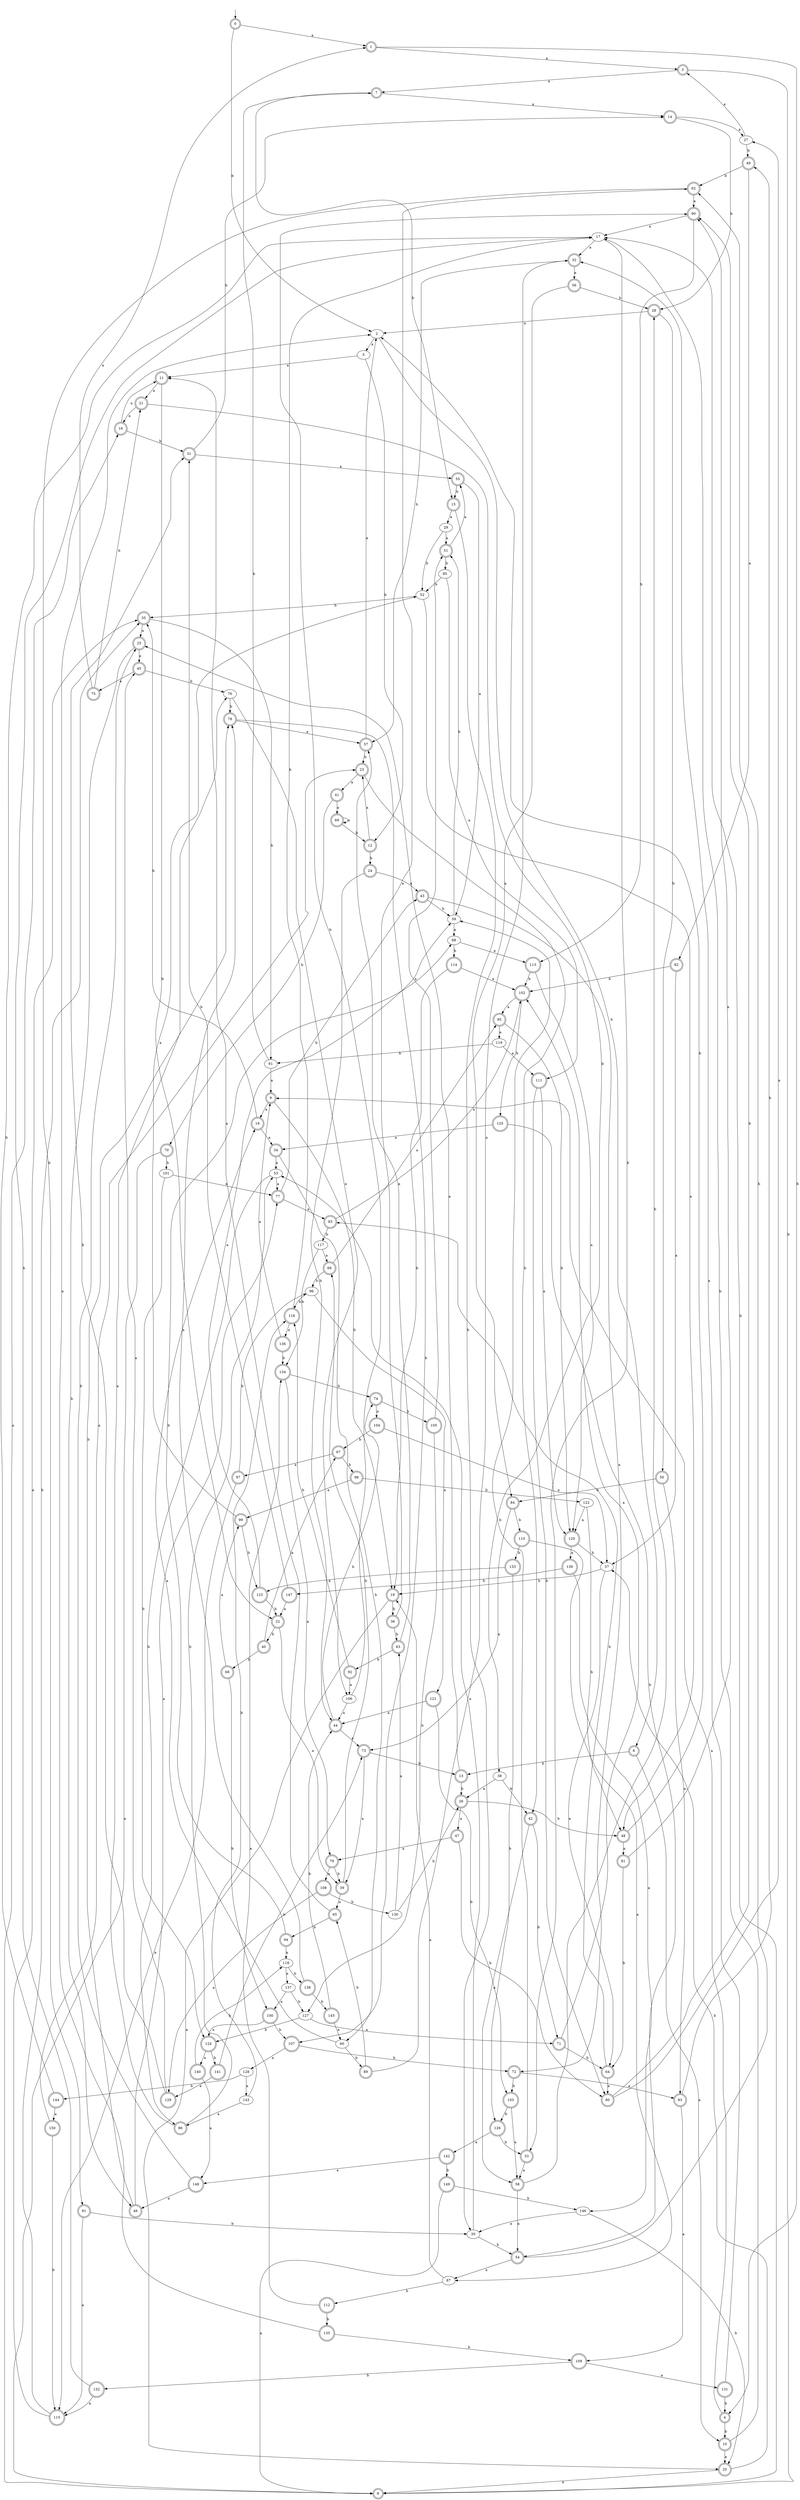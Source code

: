 digraph RandomDFA {
  __start0 [label="", shape=none];
  __start0 -> 0 [label=""];
  0 [shape=circle] [shape=doublecircle]
  0 -> 1 [label="a"]
  0 -> 2 [label="b"]
  1 [shape=doublecircle]
  1 -> 3 [label="a"]
  1 -> 4 [label="b"]
  2
  2 -> 5 [label="a"]
  2 -> 6 [label="b"]
  3 [shape=doublecircle]
  3 -> 7 [label="a"]
  3 -> 8 [label="b"]
  4 [shape=doublecircle]
  4 -> 9 [label="a"]
  4 -> 10 [label="b"]
  5
  5 -> 11 [label="a"]
  5 -> 12 [label="b"]
  6 [shape=doublecircle]
  6 -> 10 [label="a"]
  6 -> 13 [label="b"]
  7 [shape=doublecircle]
  7 -> 14 [label="a"]
  7 -> 15 [label="b"]
  8 [shape=doublecircle]
  8 -> 16 [label="a"]
  8 -> 17 [label="b"]
  9 [shape=doublecircle]
  9 -> 18 [label="a"]
  9 -> 19 [label="b"]
  10 [shape=doublecircle]
  10 -> 20 [label="a"]
  10 -> 17 [label="b"]
  11 [shape=doublecircle]
  11 -> 21 [label="a"]
  11 -> 22 [label="b"]
  12 [shape=doublecircle]
  12 -> 23 [label="a"]
  12 -> 24 [label="b"]
  13 [shape=doublecircle]
  13 -> 25 [label="a"]
  13 -> 26 [label="b"]
  14 [shape=doublecircle]
  14 -> 27 [label="a"]
  14 -> 28 [label="b"]
  15 [shape=doublecircle]
  15 -> 29 [label="a"]
  15 -> 30 [label="b"]
  16 [shape=doublecircle]
  16 -> 11 [label="a"]
  16 -> 31 [label="b"]
  17
  17 -> 32 [label="a"]
  17 -> 33 [label="b"]
  18 [shape=doublecircle]
  18 -> 34 [label="a"]
  18 -> 35 [label="b"]
  19 [shape=doublecircle]
  19 -> 20 [label="a"]
  19 -> 36 [label="b"]
  20 [shape=doublecircle]
  20 -> 8 [label="a"]
  20 -> 37 [label="b"]
  21 [shape=doublecircle]
  21 -> 16 [label="a"]
  21 -> 38 [label="b"]
  22 [shape=doublecircle]
  22 -> 39 [label="a"]
  22 -> 40 [label="b"]
  23 [shape=doublecircle]
  23 -> 41 [label="a"]
  23 -> 42 [label="b"]
  24 [shape=doublecircle]
  24 -> 43 [label="a"]
  24 -> 44 [label="b"]
  25 [shape=doublecircle]
  25 -> 45 [label="a"]
  25 -> 46 [label="b"]
  26 [shape=doublecircle]
  26 -> 47 [label="a"]
  26 -> 48 [label="b"]
  27
  27 -> 3 [label="a"]
  27 -> 49 [label="b"]
  28 [shape=doublecircle]
  28 -> 2 [label="a"]
  28 -> 50 [label="b"]
  29
  29 -> 51 [label="a"]
  29 -> 52 [label="b"]
  30
  30 -> 53 [label="a"]
  30 -> 54 [label="b"]
  31 [shape=doublecircle]
  31 -> 55 [label="a"]
  31 -> 14 [label="b"]
  32 [shape=doublecircle]
  32 -> 56 [label="a"]
  32 -> 57 [label="b"]
  33 [shape=doublecircle]
  33 -> 58 [label="a"]
  33 -> 59 [label="b"]
  34 [shape=doublecircle]
  34 -> 53 [label="a"]
  34 -> 60 [label="b"]
  35 [shape=doublecircle]
  35 -> 25 [label="a"]
  35 -> 61 [label="b"]
  36 [shape=doublecircle]
  36 -> 62 [label="a"]
  36 -> 63 [label="b"]
  37
  37 -> 64 [label="a"]
  37 -> 19 [label="b"]
  38
  38 -> 26 [label="a"]
  38 -> 42 [label="b"]
  39 [shape=doublecircle]
  39 -> 65 [label="a"]
  39 -> 66 [label="b"]
  40 [shape=doublecircle]
  40 -> 67 [label="a"]
  40 -> 68 [label="b"]
  41 [shape=doublecircle]
  41 -> 69 [label="a"]
  41 -> 70 [label="b"]
  42 [shape=doublecircle]
  42 -> 58 [label="a"]
  42 -> 71 [label="b"]
  43 [shape=doublecircle]
  43 -> 72 [label="a"]
  43 -> 59 [label="b"]
  44 [shape=doublecircle]
  44 -> 73 [label="a"]
  44 -> 74 [label="b"]
  45 [shape=doublecircle]
  45 -> 75 [label="a"]
  45 -> 76 [label="b"]
  46 [shape=doublecircle]
  46 -> 77 [label="a"]
  46 -> 78 [label="b"]
  47 [shape=doublecircle]
  47 -> 79 [label="a"]
  47 -> 80 [label="b"]
  48 [shape=doublecircle]
  48 -> 81 [label="a"]
  48 -> 2 [label="b"]
  49 [shape=doublecircle]
  49 -> 82 [label="a"]
  49 -> 62 [label="b"]
  50 [shape=doublecircle]
  50 -> 83 [label="a"]
  50 -> 84 [label="b"]
  51 [shape=doublecircle]
  51 -> 55 [label="a"]
  51 -> 85 [label="b"]
  52
  52 -> 48 [label="a"]
  52 -> 35 [label="b"]
  53
  53 -> 77 [label="a"]
  53 -> 86 [label="b"]
  54 [shape=doublecircle]
  54 -> 87 [label="a"]
  54 -> 62 [label="b"]
  55 [shape=doublecircle]
  55 -> 59 [label="a"]
  55 -> 15 [label="b"]
  56 [shape=doublecircle]
  56 -> 84 [label="a"]
  56 -> 28 [label="b"]
  57 [shape=doublecircle]
  57 -> 2 [label="a"]
  57 -> 23 [label="b"]
  58 [shape=doublecircle]
  58 -> 54 [label="a"]
  58 -> 28 [label="b"]
  59
  59 -> 88 [label="a"]
  59 -> 51 [label="b"]
  60
  60 -> 18 [label="a"]
  60 -> 89 [label="b"]
  61
  61 -> 9 [label="a"]
  61 -> 7 [label="b"]
  62 [shape=doublecircle]
  62 -> 90 [label="a"]
  62 -> 91 [label="b"]
  63 [shape=doublecircle]
  63 -> 57 [label="a"]
  63 -> 92 [label="b"]
  64 [shape=doublecircle]
  64 -> 80 [label="a"]
  64 -> 93 [label="b"]
  65 [shape=doublecircle]
  65 -> 11 [label="a"]
  65 -> 94 [label="b"]
  66 [shape=doublecircle]
  66 -> 95 [label="a"]
  66 -> 96 [label="b"]
  67 [shape=doublecircle]
  67 -> 97 [label="a"]
  67 -> 98 [label="b"]
  68 [shape=doublecircle]
  68 -> 99 [label="a"]
  68 -> 100 [label="b"]
  69 [shape=doublecircle]
  69 -> 69 [label="a"]
  69 -> 12 [label="b"]
  70 [shape=doublecircle]
  70 -> 8 [label="a"]
  70 -> 101 [label="b"]
  71 [shape=doublecircle]
  71 -> 102 [label="a"]
  71 -> 64 [label="b"]
  72 [shape=doublecircle]
  72 -> 83 [label="a"]
  72 -> 103 [label="b"]
  73 [shape=doublecircle]
  73 -> 39 [label="a"]
  73 -> 13 [label="b"]
  74 [shape=doublecircle]
  74 -> 104 [label="a"]
  74 -> 105 [label="b"]
  75 [shape=doublecircle]
  75 -> 1 [label="a"]
  75 -> 21 [label="b"]
  76
  76 -> 106 [label="a"]
  76 -> 78 [label="b"]
  77 [shape=doublecircle]
  77 -> 93 [label="a"]
  77 -> 43 [label="b"]
  78 [shape=doublecircle]
  78 -> 57 [label="a"]
  78 -> 107 [label="b"]
  79 [shape=doublecircle]
  79 -> 108 [label="a"]
  79 -> 39 [label="b"]
  80 [shape=doublecircle]
  80 -> 27 [label="a"]
  80 -> 90 [label="b"]
  81 [shape=doublecircle]
  81 -> 90 [label="a"]
  81 -> 64 [label="b"]
  82 [shape=doublecircle]
  82 -> 37 [label="a"]
  82 -> 102 [label="b"]
  83 [shape=doublecircle]
  83 -> 109 [label="a"]
  83 -> 49 [label="b"]
  84 [shape=doublecircle]
  84 -> 73 [label="a"]
  84 -> 110 [label="b"]
  85
  85 -> 111 [label="a"]
  85 -> 52 [label="b"]
  86 [shape=doublecircle]
  86 -> 76 [label="a"]
  86 -> 53 [label="b"]
  87
  87 -> 19 [label="a"]
  87 -> 112 [label="b"]
  88
  88 -> 113 [label="a"]
  88 -> 114 [label="b"]
  89 [shape=doublecircle]
  89 -> 32 [label="a"]
  89 -> 65 [label="b"]
  90 [shape=doublecircle]
  90 -> 17 [label="a"]
  90 -> 113 [label="b"]
  91 [shape=doublecircle]
  91 -> 115 [label="a"]
  91 -> 30 [label="b"]
  92 [shape=doublecircle]
  92 -> 106 [label="a"]
  92 -> 116 [label="b"]
  93 [shape=doublecircle]
  93 -> 102 [label="a"]
  93 -> 117 [label="b"]
  94 [shape=doublecircle]
  94 -> 118 [label="a"]
  94 -> 88 [label="b"]
  95 [shape=doublecircle]
  95 -> 119 [label="a"]
  95 -> 120 [label="b"]
  96
  96 -> 121 [label="a"]
  96 -> 116 [label="b"]
  97 [shape=doublecircle]
  97 -> 115 [label="a"]
  97 -> 96 [label="b"]
  98 [shape=doublecircle]
  98 -> 99 [label="a"]
  98 -> 122 [label="b"]
  99 [shape=doublecircle]
  99 -> 52 [label="a"]
  99 -> 123 [label="b"]
  100 [shape=doublecircle]
  100 -> 124 [label="a"]
  100 -> 107 [label="b"]
  101
  101 -> 77 [label="a"]
  101 -> 124 [label="b"]
  102 [shape=doublecircle]
  102 -> 95 [label="a"]
  102 -> 125 [label="b"]
  103 [shape=doublecircle]
  103 -> 58 [label="a"]
  103 -> 126 [label="b"]
  104 [shape=doublecircle]
  104 -> 37 [label="a"]
  104 -> 67 [label="b"]
  105 [shape=doublecircle]
  105 -> 51 [label="a"]
  105 -> 127 [label="b"]
  106
  106 -> 44 [label="a"]
  106 -> 90 [label="b"]
  107 [shape=doublecircle]
  107 -> 128 [label="a"]
  107 -> 72 [label="b"]
  108 [shape=doublecircle]
  108 -> 129 [label="a"]
  108 -> 130 [label="b"]
  109 [shape=doublecircle]
  109 -> 131 [label="a"]
  109 -> 132 [label="b"]
  110 [shape=doublecircle]
  110 -> 87 [label="a"]
  110 -> 133 [label="b"]
  111 [shape=doublecircle]
  111 -> 120 [label="a"]
  111 -> 80 [label="b"]
  112 [shape=doublecircle]
  112 -> 134 [label="a"]
  112 -> 135 [label="b"]
  113 [shape=doublecircle]
  113 -> 120 [label="a"]
  113 -> 102 [label="b"]
  114 [shape=doublecircle]
  114 -> 102 [label="a"]
  114 -> 19 [label="b"]
  115 [shape=doublecircle]
  115 -> 35 [label="a"]
  115 -> 35 [label="b"]
  116 [shape=doublecircle]
  116 -> 136 [label="a"]
  116 -> 17 [label="b"]
  117
  117 -> 66 [label="a"]
  117 -> 134 [label="b"]
  118
  118 -> 137 [label="a"]
  118 -> 138 [label="b"]
  119
  119 -> 111 [label="a"]
  119 -> 61 [label="b"]
  120 [shape=doublecircle]
  120 -> 139 [label="a"]
  120 -> 37 [label="b"]
  121 [shape=doublecircle]
  121 -> 44 [label="a"]
  121 -> 103 [label="b"]
  122
  122 -> 120 [label="a"]
  122 -> 48 [label="b"]
  123 [shape=doublecircle]
  123 -> 59 [label="a"]
  123 -> 22 [label="b"]
  124 [shape=doublecircle]
  124 -> 140 [label="a"]
  124 -> 141 [label="b"]
  125 [shape=doublecircle]
  125 -> 34 [label="a"]
  125 -> 54 [label="b"]
  126 [shape=doublecircle]
  126 -> 142 [label="a"]
  126 -> 33 [label="b"]
  127
  127 -> 71 [label="a"]
  127 -> 124 [label="b"]
  128
  128 -> 143 [label="a"]
  128 -> 144 [label="b"]
  129 [shape=doublecircle]
  129 -> 45 [label="a"]
  129 -> 31 [label="b"]
  130
  130 -> 63 [label="a"]
  130 -> 26 [label="b"]
  131 [shape=doublecircle]
  131 -> 32 [label="a"]
  131 -> 4 [label="b"]
  132 [shape=doublecircle]
  132 -> 115 [label="a"]
  132 -> 17 [label="b"]
  133 [shape=doublecircle]
  133 -> 123 [label="a"]
  133 -> 126 [label="b"]
  134 [shape=doublecircle]
  134 -> 79 [label="a"]
  134 -> 74 [label="b"]
  135 [shape=doublecircle]
  135 -> 2 [label="a"]
  135 -> 109 [label="b"]
  136 [shape=doublecircle]
  136 -> 9 [label="a"]
  136 -> 134 [label="b"]
  137
  137 -> 100 [label="a"]
  137 -> 127 [label="b"]
  138 [shape=doublecircle]
  138 -> 78 [label="a"]
  138 -> 145 [label="b"]
  139 [shape=doublecircle]
  139 -> 146 [label="a"]
  139 -> 147 [label="b"]
  140 [shape=doublecircle]
  140 -> 148 [label="a"]
  140 -> 118 [label="b"]
  141 [shape=doublecircle]
  141 -> 129 [label="a"]
  141 -> 73 [label="b"]
  142 [shape=doublecircle]
  142 -> 148 [label="a"]
  142 -> 149 [label="b"]
  143
  143 -> 86 [label="a"]
  143 -> 116 [label="b"]
  144 [shape=doublecircle]
  144 -> 150 [label="a"]
  144 -> 17 [label="b"]
  145 [shape=doublecircle]
  145 -> 60 [label="a"]
  145 -> 44 [label="b"]
  146
  146 -> 30 [label="a"]
  146 -> 20 [label="b"]
  147 [shape=doublecircle]
  147 -> 22 [label="a"]
  147 -> 31 [label="b"]
  148 [shape=doublecircle]
  148 -> 46 [label="a"]
  148 -> 25 [label="b"]
  149 [shape=doublecircle]
  149 -> 8 [label="a"]
  149 -> 146 [label="b"]
  150 [shape=doublecircle]
  150 -> 23 [label="a"]
  150 -> 115 [label="b"]
}

